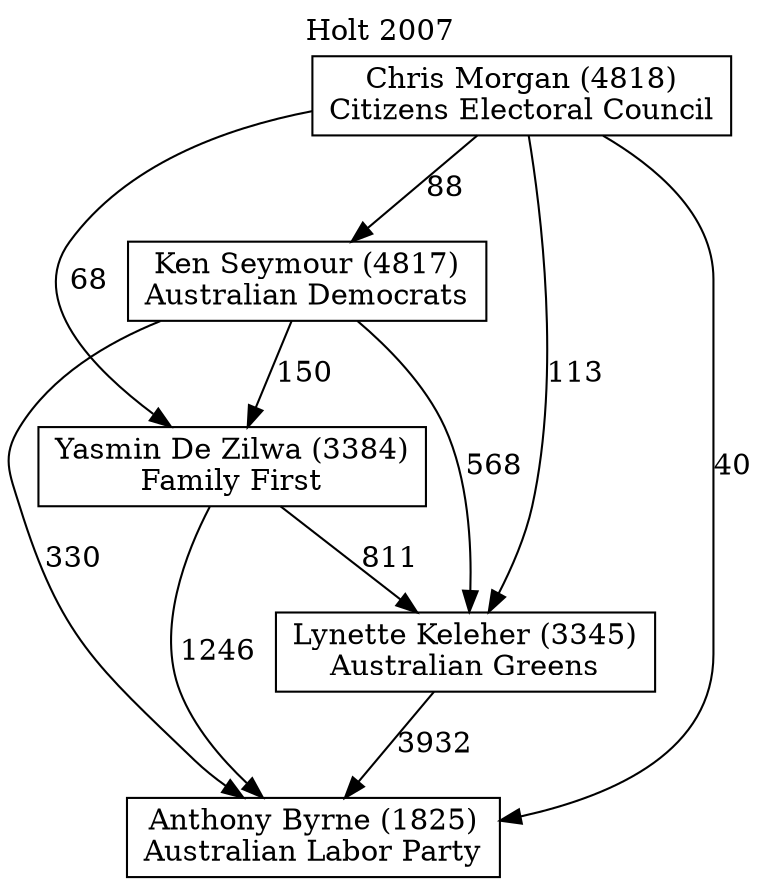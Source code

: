 // House preference flow
digraph "Anthony Byrne (1825)_Holt_2007" {
	graph [label="Holt 2007" labelloc=t mclimit=10]
	node [shape=box]
	"Anthony Byrne (1825)" [label="Anthony Byrne (1825)
Australian Labor Party"]
	"Lynette Keleher (3345)" [label="Lynette Keleher (3345)
Australian Greens"]
	"Yasmin De Zilwa (3384)" [label="Yasmin De Zilwa (3384)
Family First"]
	"Ken Seymour (4817)" [label="Ken Seymour (4817)
Australian Democrats"]
	"Chris Morgan (4818)" [label="Chris Morgan (4818)
Citizens Electoral Council"]
	"Lynette Keleher (3345)" -> "Anthony Byrne (1825)" [label=3932]
	"Yasmin De Zilwa (3384)" -> "Lynette Keleher (3345)" [label=811]
	"Ken Seymour (4817)" -> "Yasmin De Zilwa (3384)" [label=150]
	"Chris Morgan (4818)" -> "Ken Seymour (4817)" [label=88]
	"Yasmin De Zilwa (3384)" -> "Anthony Byrne (1825)" [label=1246]
	"Ken Seymour (4817)" -> "Anthony Byrne (1825)" [label=330]
	"Chris Morgan (4818)" -> "Anthony Byrne (1825)" [label=40]
	"Chris Morgan (4818)" -> "Yasmin De Zilwa (3384)" [label=68]
	"Ken Seymour (4817)" -> "Lynette Keleher (3345)" [label=568]
	"Chris Morgan (4818)" -> "Lynette Keleher (3345)" [label=113]
}
